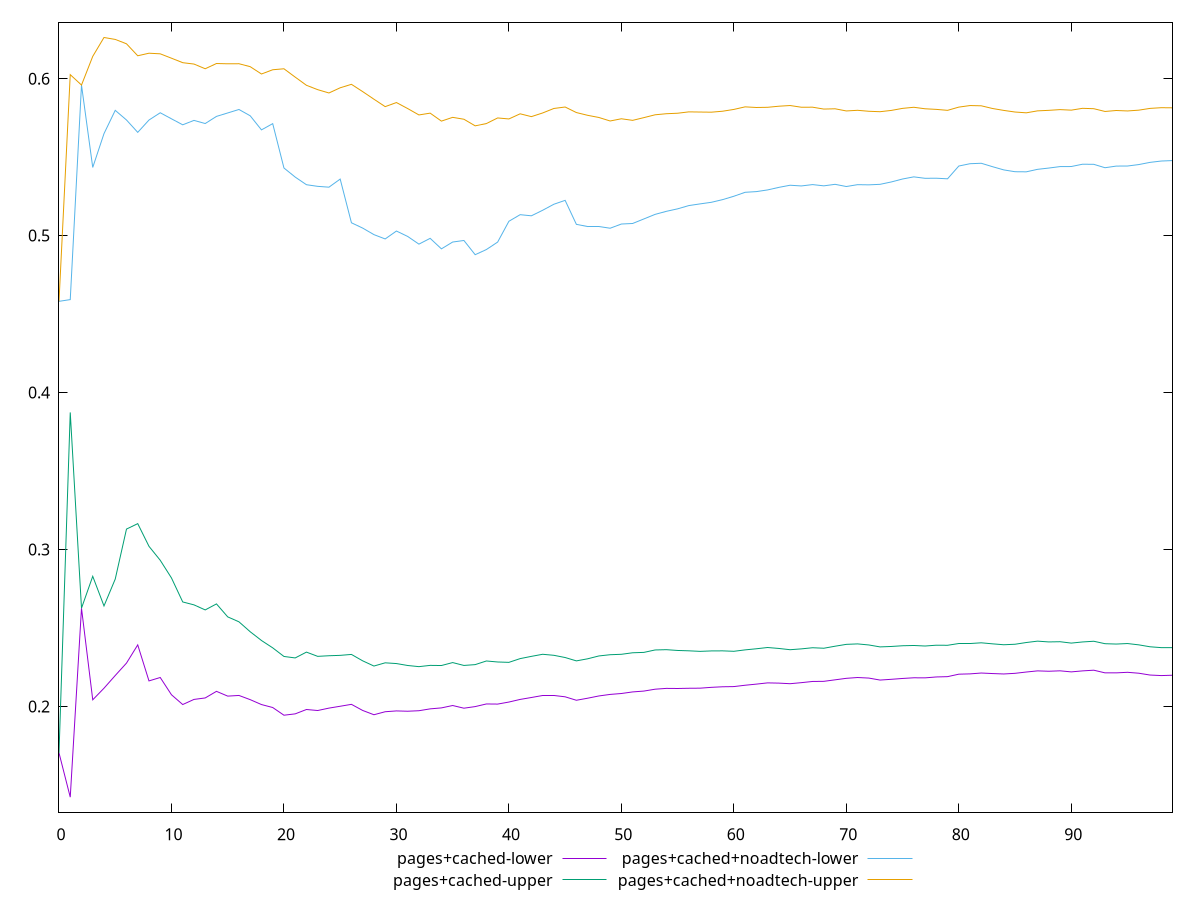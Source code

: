 reset

$pagesCachedLower <<EOF
0 0.17034678404325218
1 0.14215672046495478
2 0.2625814768801175
3 0.20418310332360567
4 0.21157463609283778
5 0.21967658455807412
6 0.22757695359934546
7 0.23918024162432236
8 0.21622949231291771
9 0.21840599961718304
10 0.20740430839743934
11 0.20117065946674736
12 0.20443381546209347
13 0.20537765824505497
14 0.20957939359613473
15 0.20653878843995715
16 0.20696236602238355
17 0.20428741136184572
18 0.20116878427302262
19 0.19927769681580493
20 0.19437154156284764
21 0.19523046125076576
22 0.19801014720335344
23 0.1973622795797291
24 0.1988965691446064
25 0.2000804048431156
26 0.20129640263945103
27 0.19740046885093882
28 0.19467190273814292
29 0.1965894094452394
30 0.1971071612973683
31 0.19690826186612065
32 0.1972319653341471
33 0.19841479729561023
34 0.19903237418303735
35 0.2005517139542865
36 0.19884350365715853
37 0.19986296336578502
38 0.20154303087895215
39 0.20146097025670884
40 0.20276109076382556
41 0.20443261873709734
42 0.2056598026914121
43 0.2069332680053113
44 0.2069501537987089
45 0.2060968016983642
46 0.2038992863838931
47 0.2052037497698974
48 0.2066407355336245
49 0.20762177926677153
50 0.20820229680706764
51 0.20921174201312293
52 0.20975560964322426
53 0.21094630290170335
54 0.21146546300371688
55 0.2113989141263285
56 0.21154278508440696
57 0.21160274341253912
58 0.21213297183919566
59 0.21249574282850286
60 0.21261302835332332
61 0.2134705527156116
62 0.21418263068259927
63 0.21497759912660233
64 0.21481621338814616
65 0.21444676289824047
66 0.21511203442017043
67 0.21587924270496356
68 0.2159612662120498
69 0.21691839160215448
70 0.21787597038643963
71 0.2183945450371019
72 0.21803639851780274
73 0.21677363310519085
74 0.2172492811176933
75 0.21779008460345867
76 0.2182244256602068
77 0.21817480847977405
78 0.2187489562597082
79 0.21894565269733804
80 0.2205129150384872
81 0.22071602736795914
82 0.22125434522338555
83 0.22091482819585206
84 0.22064986466881314
85 0.22106342769090712
86 0.22189077303330046
87 0.22262742760390508
88 0.22238040270519532
89 0.22266112145103445
90 0.22197899210226302
91 0.22261631628550685
92 0.2230532405581418
93 0.22136382116388198
94 0.2213570693690236
95 0.2217135011771808
96 0.22113153600536897
97 0.21997109673493687
98 0.2196286886707113
99 0.2198461939398932
EOF

$pagesCachedUpper <<EOF
0 0.17034678404325218
1 0.3873367029554887
2 0.2625814768801175
3 0.2828904623793437
4 0.26398953538169717
5 0.2811217313724893
6 0.31297865685047205
7 0.31645499891497886
8 0.30199262678237565
9 0.29310234325901335
10 0.28182645431995407
11 0.26655387693242943
12 0.2646877235137822
13 0.2614665060137184
14 0.2652992617135783
15 0.2570353179431439
16 0.25387629251691685
17 0.24755705295604682
18 0.24198755562846067
19 0.23730573570712427
20 0.23181146801560115
21 0.23087040389338048
22 0.23457979296334688
23 0.2318797488983085
24 0.2322672066663029
25 0.23251487394507467
26 0.2331074221531214
27 0.22902258292253752
28 0.22570720485982645
29 0.2277565538993218
30 0.22728682688373367
31 0.2260569987934824
32 0.2253181605881896
33 0.2261239109563376
34 0.2260328493322343
35 0.22791357012726143
36 0.2260858477957689
37 0.226607160198818
38 0.22893314905678847
39 0.22828929895996275
40 0.2280538521275318
41 0.23043889384844557
42 0.23187019710676787
43 0.23319827819112304
44 0.23254693506525598
45 0.23113139983697667
46 0.2289942294481936
47 0.23031428968186987
48 0.2321349578693399
49 0.2329221129176273
50 0.233189214115601
51 0.23416157670969479
52 0.23440221505432313
53 0.23595245925740255
54 0.23613516165086673
55 0.2356321821263735
56 0.23540513640333058
57 0.2350559376770792
58 0.2353386875469245
59 0.2353853158565215
60 0.23510001763535773
61 0.23600150319978258
62 0.2367111937508218
63 0.23751724471028388
64 0.2369092783218274
65 0.23611206735352422
66 0.23664333535696372
67 0.23737272098888407
68 0.23705089711010652
69 0.23834097635173312
70 0.23952456735403221
71 0.23981256757141375
72 0.239136850189586
73 0.23790295716908136
74 0.2381745946893775
75 0.23863622405545387
76 0.2388093869405157
77 0.2384697383582658
78 0.23898542604588913
79 0.2389274672845559
80 0.24006134603786455
81 0.24004903222196422
82 0.24051441799744727
83 0.23985220395048734
84 0.2392740435301915
85 0.23959446523216957
86 0.24069357911083317
87 0.2415708146676484
88 0.24107099715824742
89 0.2412056001926539
90 0.24032956504983827
91 0.24105154562131983
92 0.2415024727366833
93 0.23994018222937297
94 0.23971563446229438
95 0.24004279266969764
96 0.23920730984690106
97 0.23798494272057685
98 0.23743601533490863
99 0.23745675117666887
EOF

$pagesCachedNoadtechLower <<EOF
0 0.45811677589267386
1 0.45921582820892726
2 0.5959355025200896
3 0.5434375890014003
4 0.5649767913086682
5 0.5798236085163914
6 0.5736739295551533
7 0.5657944058637732
8 0.5736487065673715
9 0.5782828764071632
10 0.5744234473951264
11 0.5706071601987377
12 0.573413425829429
13 0.5714205386433174
14 0.5759646817365833
15 0.5781588051755556
16 0.5803732136335442
17 0.5763499078981736
18 0.5673777357573455
19 0.5713503929535831
20 0.5430870691172855
21 0.5372926264237168
22 0.5324306939495761
23 0.5313899716033568
24 0.5308603392566843
25 0.5360232725503632
26 0.5081773498964054
27 0.5047840139156268
28 0.5006201746231506
29 0.49787381711522233
30 0.5029094438482836
31 0.4994690066949295
32 0.4945682984416306
33 0.498254907943323
34 0.49155974721204043
35 0.49590415110594444
36 0.49689630198749274
37 0.48783776612030727
38 0.49112997523253166
39 0.49587744138443224
40 0.5091313076055137
41 0.5133356127645005
42 0.5126183324310455
43 0.516143297467804
44 0.5199900748229048
45 0.5224584573153984
46 0.5071687603139206
47 0.5057778099666144
48 0.5058022800278074
49 0.5047025898881159
50 0.5073793461127362
51 0.5077220264049639
52 0.5106202734258197
53 0.5135307578847542
54 0.5154703448016198
55 0.5170552822516364
56 0.5191403092343471
57 0.5202135235006818
58 0.5212238594622322
59 0.5229289093127744
60 0.5250822664537756
61 0.5275976906939106
62 0.5280363150403502
63 0.5291078334021135
64 0.5307376729504921
65 0.5320932277643634
66 0.5316470214339897
67 0.5325060003782001
68 0.5317113048126868
69 0.5326734197465293
70 0.5312817855678804
71 0.5324607115716361
72 0.5323495793261266
73 0.5326754705913506
74 0.534186755331465
75 0.5360722364009802
76 0.5374342839419628
77 0.5365124208053362
78 0.5365724818382979
79 0.5361957942341531
80 0.5443369852485087
81 0.5458176000683671
82 0.54609113344055
83 0.5439122585149138
84 0.5418661044403409
85 0.5407102952370064
86 0.5406425464044861
87 0.5422295240378253
88 0.5430463575884167
89 0.5439773058580528
90 0.5440206587216516
91 0.5454923988273034
92 0.5454219909514645
93 0.543256802932009
94 0.5442993254198817
95 0.544346041892673
96 0.5452651216576518
97 0.5466665683193731
98 0.5475234808194702
99 0.5478127199338545
EOF

$pagesCachedNoadtechUpper <<EOF
0 0.45811677589267386
1 0.6025736228942385
2 0.5959355025200896
3 0.6142117483440279
4 0.6262492505294514
5 0.6250173284865858
6 0.622225254830988
7 0.6146002053591693
8 0.6162319324500737
9 0.6158424748002285
10 0.6130458646240331
11 0.6101928381324118
12 0.6093194497958478
13 0.6063300059762117
14 0.6096662390553
15 0.6094838695390382
16 0.6095306514870542
17 0.6076498821007804
18 0.60298602624305
19 0.605684065148285
20 0.6063120283208023
21 0.6009918694824399
22 0.5957823367440808
23 0.5930017807687136
24 0.5908887716608996
25 0.5941967249049137
26 0.5964053640955395
27 0.5917608912788954
28 0.5869125283696334
29 0.5821864841278824
30 0.584792979656856
31 0.5809632879441137
32 0.5768935688348176
33 0.5780390665801132
34 0.5729659384036058
35 0.575360629371899
36 0.5741576209964017
37 0.5699502763566497
38 0.5714104508346717
39 0.5749771422057379
40 0.5743445548793451
41 0.5776134333615756
42 0.575816109675865
43 0.5781521658275428
44 0.5810182667975946
45 0.5819480383685386
46 0.5784152597589318
47 0.5766560639512974
48 0.5752762101085603
49 0.5730369646541764
50 0.5744531076943432
51 0.5734443226252138
52 0.5751806799717804
53 0.5769893889928063
54 0.5776695797277813
55 0.5779805695757353
56 0.5788532913739585
57 0.5787421216124767
58 0.5786494944748733
59 0.5792646536722276
60 0.5804090816023281
61 0.5820446239587229
62 0.5816441206890877
63 0.5817629377586993
64 0.5824523030410848
65 0.5828919583180397
66 0.5818080355294513
67 0.581830260358825
68 0.5806292395542431
69 0.5808170241247566
70 0.5794399291249417
71 0.5798491464068479
72 0.5792276035454451
73 0.5789535448630421
74 0.5797766496584718
75 0.5810777204568898
76 0.5817771394736697
77 0.580821786434101
78 0.5804376841123732
79 0.579821485113329
80 0.5818822742093959
81 0.582881262862787
82 0.5827143442642087
83 0.5809980421279702
84 0.5797786080800379
85 0.5787531179769714
86 0.5782429805352584
87 0.5794899911858568
88 0.5798233352261585
89 0.5802884180188177
90 0.5799465452380406
91 0.58110748179611
92 0.5808749226032047
93 0.5791084714888418
94 0.5797256184140748
95 0.5794329076538264
96 0.5799389965906732
97 0.581060252979594
98 0.5815122652309765
99 0.5814335417311007
EOF

set key outside below
set xrange [0:99]
set yrange [0.13247486986366486:0.6359311011307412]
set trange [0.13247486986366486:0.6359311011307412]
set terminal svg size 640, 560 enhanced background rgb 'white'
set output "report_00015_2021-02-09T16-11-33.973Z/meta/scoreEstimate/comparison/sorted/1_vs_2.svg"

plot $pagesCachedLower title "pages+cached-lower" with line, \
     $pagesCachedUpper title "pages+cached-upper" with line, \
     $pagesCachedNoadtechLower title "pages+cached+noadtech-lower" with line, \
     $pagesCachedNoadtechUpper title "pages+cached+noadtech-upper" with line

reset
